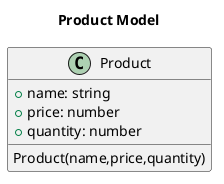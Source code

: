 @startuml class Diagram 
title Product Model

class Product{
    +name: string
    +price: number
    +quantity: number
    Product(name,price,quantity)    
}


@enduml 
